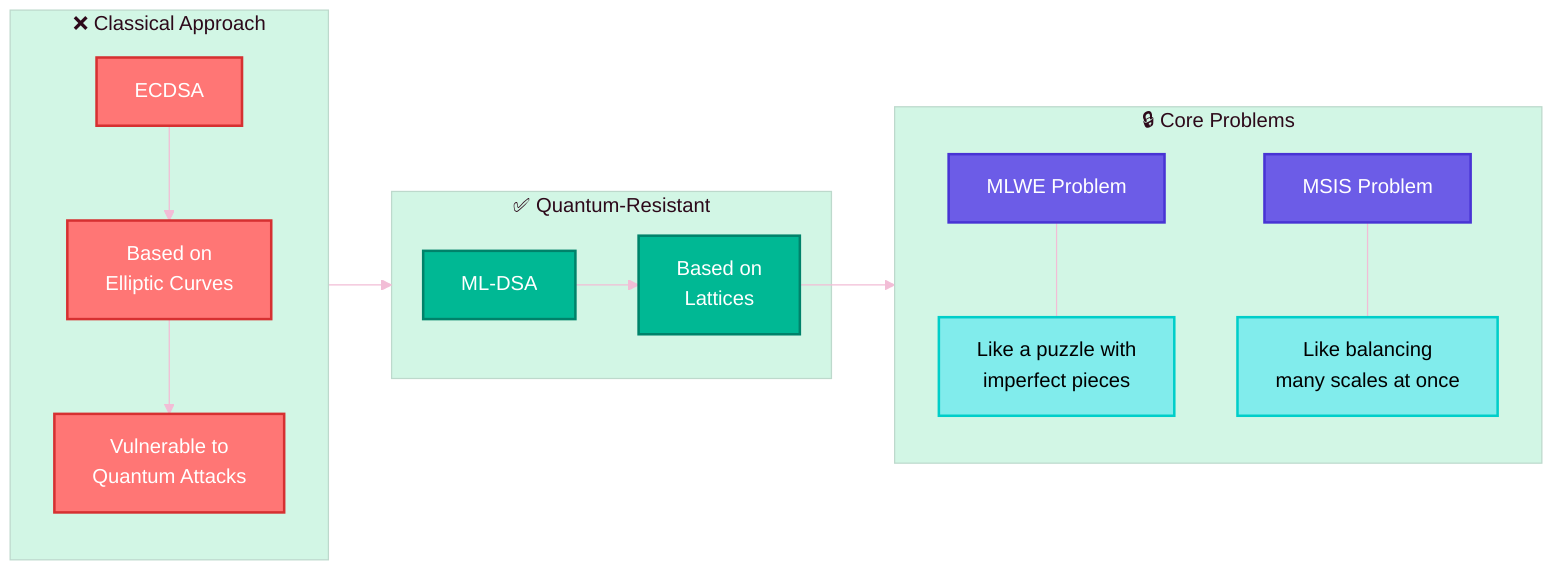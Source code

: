 ---
config:
  theme: base
  themeVariables:
    primaryColor: '#F2BDD6'
    primaryTextColor: '#000000'
    primaryBorderColor: '#F2BDD6'
    lineColor: '#F2BDD6'
    fontSize: '16px'
    secondaryTextColor: '#000000'

    mainBkg: '#F7DBE4'
    secondBkg: '#F7DBE4'
    # --------------- unused ---------------
    background: '#F7DBE4'
---

flowchart LR
    classDef classical fill:#ff7675,stroke:#d63031,color:white,stroke-width:2px
    classDef quantum fill:#00b894,stroke:#00826a,color:white,stroke-width:2px
    classDef problem fill:#6c5ce7,stroke:#4834d4,color:white,stroke-width:2px
    classDef example fill:#81ecec,stroke:#00cec9,color:black,stroke-width:2px

    subgraph Classical["❌ Classical Approach"]
        E1["ECDSA"]
        E2["Based on<br/>Elliptic Curves"]
        E3["Vulnerable to<br/>Quantum Attacks"]
        E1 --> E2 --> E3
    end

    subgraph Modern["✅ Quantum-Resistant"]
        M1["ML-DSA"]
        M2["Based on<br/>Lattices"]
        M1 --> M2
    end

    subgraph Problems["🔒 Core Problems"]
        P1["MLWE Problem"]
        P2["MSIS Problem"]

        EX1["Like a puzzle with<br/>imperfect pieces"]
        EX2["Like balancing<br/>many scales at once"]

        P1 --- EX1
        P2 --- EX2
    end

    Classical --> Modern
    M2 --> Problems

    class E1,E2,E3 classical
    class M1,M2 quantum
    class P1,P2 problem
    class EX1,EX2 example